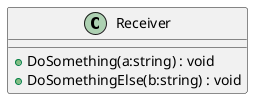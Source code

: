@startuml
class Receiver {
    + DoSomething(a:string) : void
    + DoSomethingElse(b:string) : void
}
@enduml
